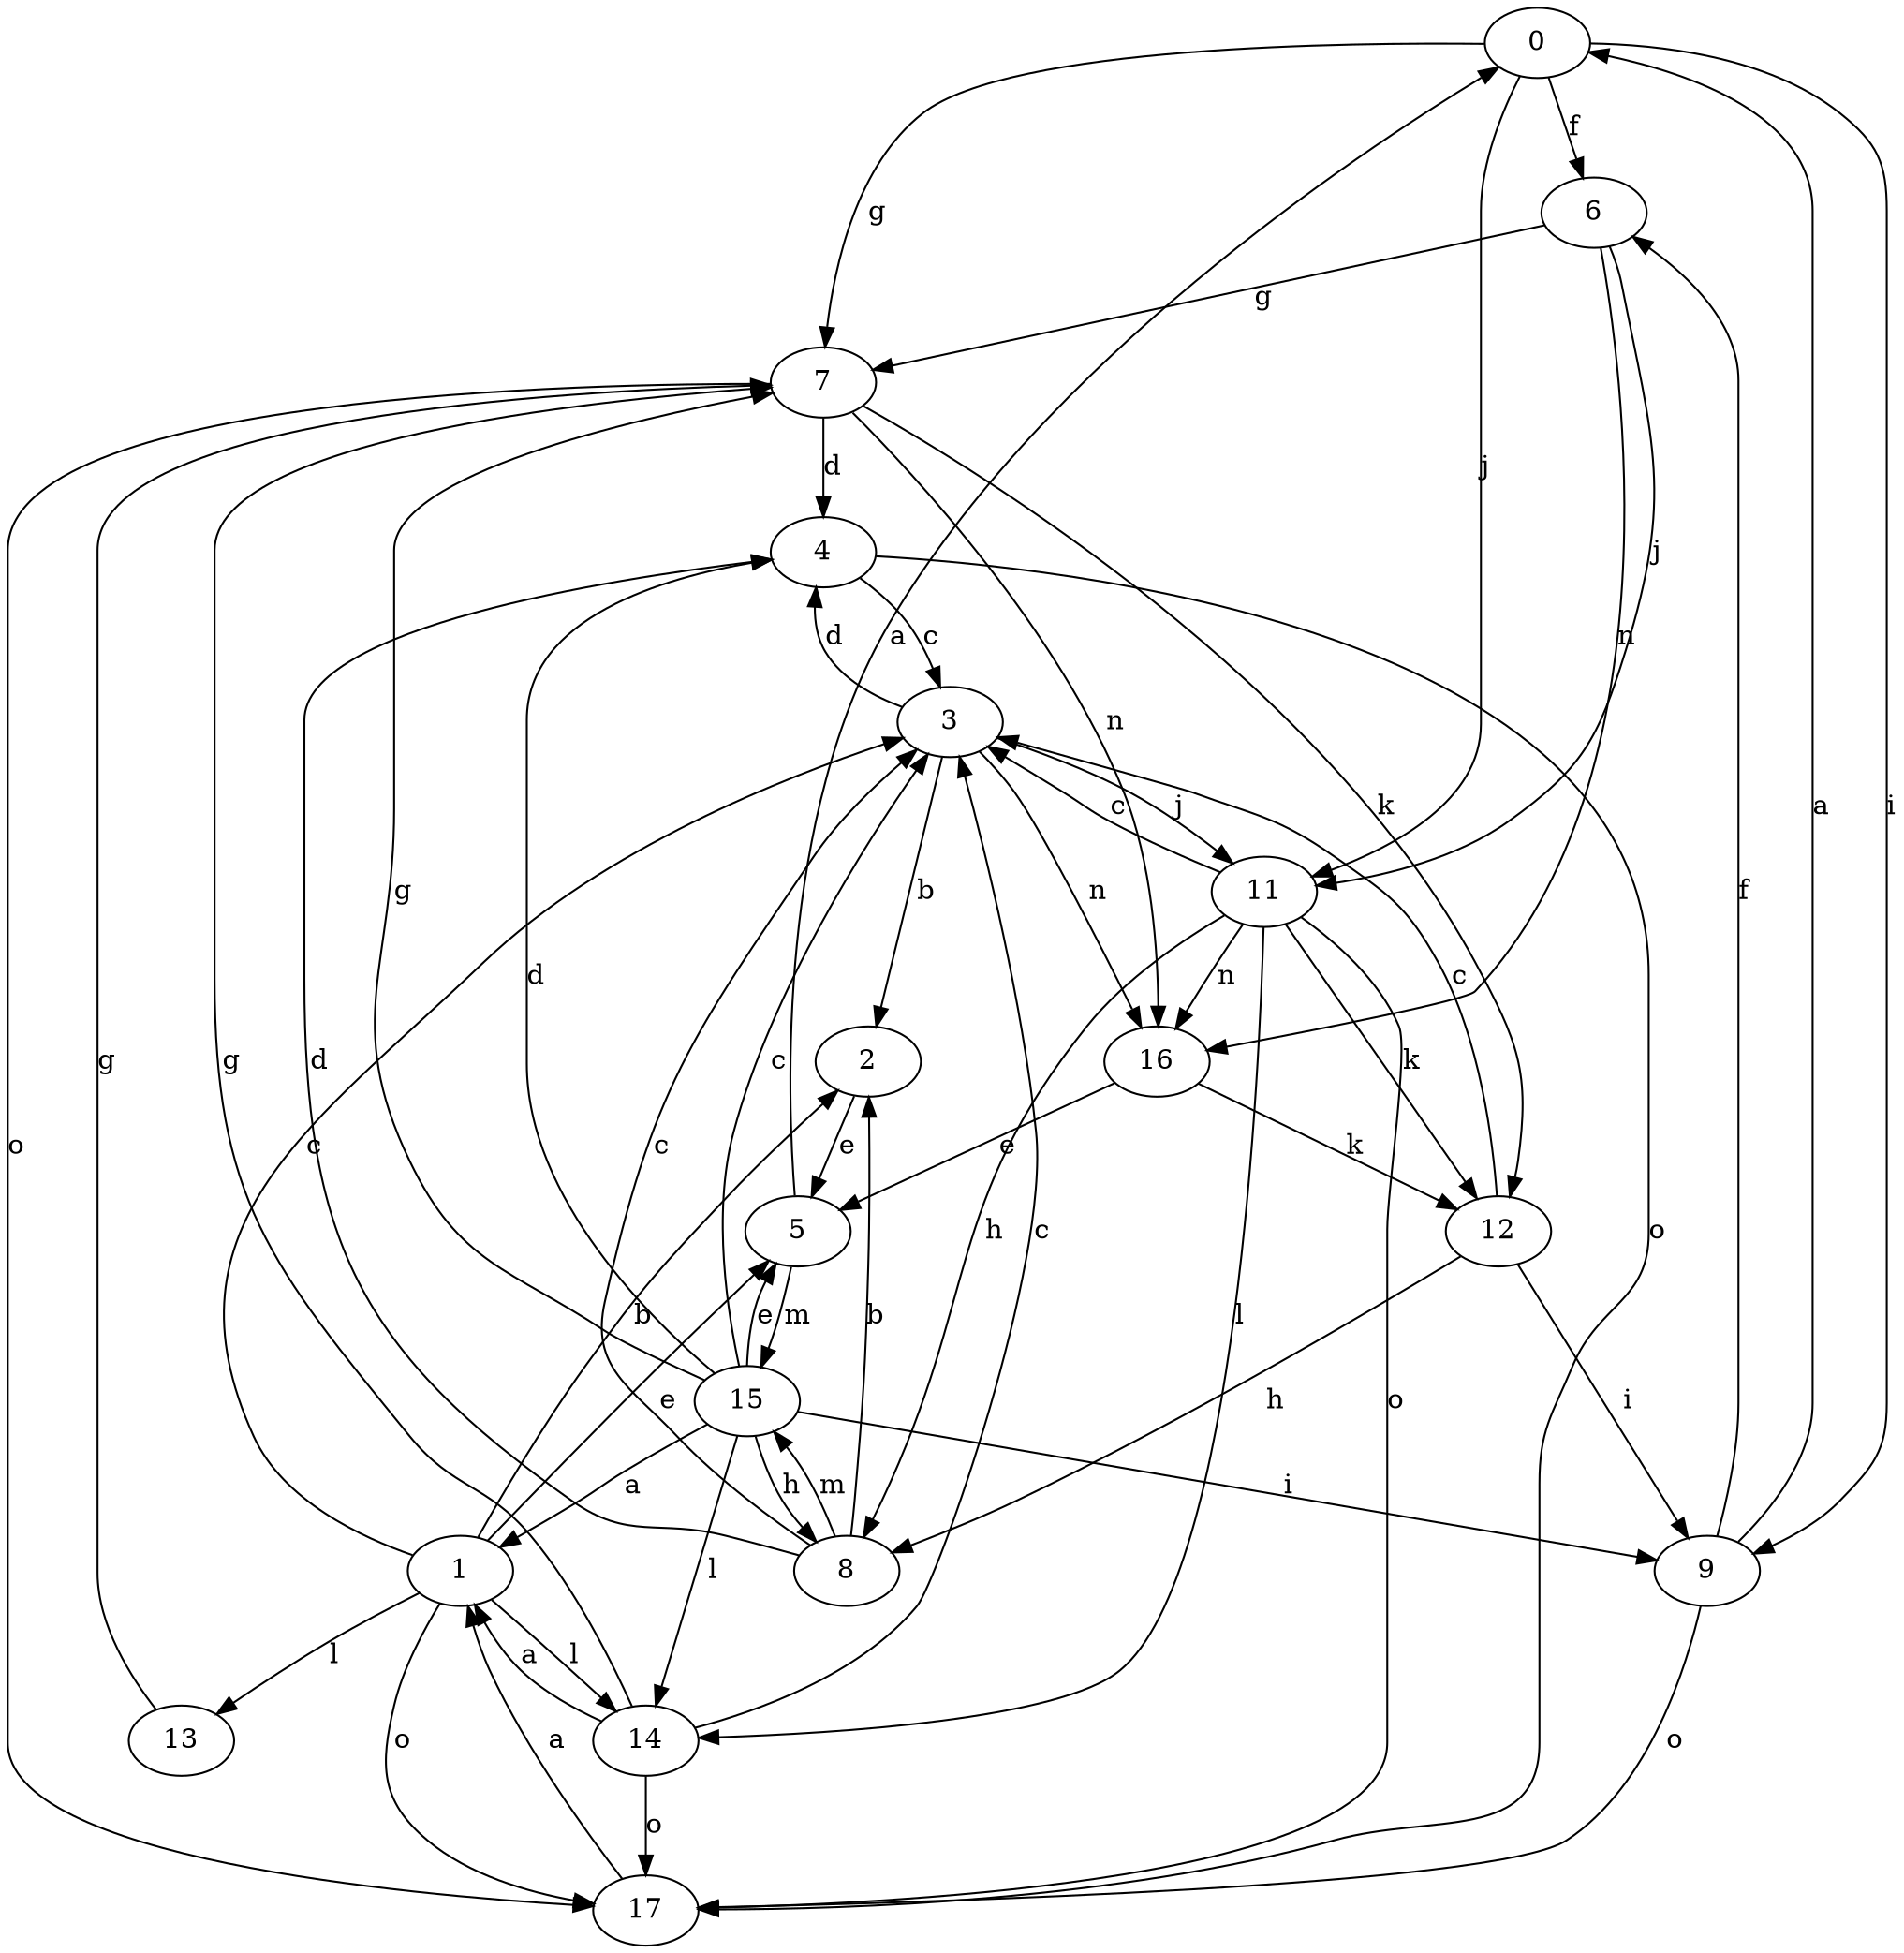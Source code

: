 strict digraph  {
0;
1;
2;
3;
4;
5;
6;
7;
8;
9;
11;
12;
13;
14;
15;
16;
17;
0 -> 6  [label=f];
0 -> 7  [label=g];
0 -> 9  [label=i];
0 -> 11  [label=j];
1 -> 2  [label=b];
1 -> 3  [label=c];
1 -> 5  [label=e];
1 -> 13  [label=l];
1 -> 14  [label=l];
1 -> 17  [label=o];
2 -> 5  [label=e];
3 -> 2  [label=b];
3 -> 4  [label=d];
3 -> 11  [label=j];
3 -> 16  [label=n];
4 -> 3  [label=c];
4 -> 17  [label=o];
5 -> 0  [label=a];
5 -> 15  [label=m];
6 -> 7  [label=g];
6 -> 11  [label=j];
6 -> 16  [label=n];
7 -> 4  [label=d];
7 -> 12  [label=k];
7 -> 16  [label=n];
7 -> 17  [label=o];
8 -> 2  [label=b];
8 -> 3  [label=c];
8 -> 4  [label=d];
8 -> 15  [label=m];
9 -> 0  [label=a];
9 -> 6  [label=f];
9 -> 17  [label=o];
11 -> 3  [label=c];
11 -> 8  [label=h];
11 -> 12  [label=k];
11 -> 14  [label=l];
11 -> 16  [label=n];
11 -> 17  [label=o];
12 -> 3  [label=c];
12 -> 8  [label=h];
12 -> 9  [label=i];
13 -> 7  [label=g];
14 -> 1  [label=a];
14 -> 3  [label=c];
14 -> 7  [label=g];
14 -> 17  [label=o];
15 -> 1  [label=a];
15 -> 3  [label=c];
15 -> 4  [label=d];
15 -> 5  [label=e];
15 -> 7  [label=g];
15 -> 8  [label=h];
15 -> 9  [label=i];
15 -> 14  [label=l];
16 -> 5  [label=e];
16 -> 12  [label=k];
17 -> 1  [label=a];
}
